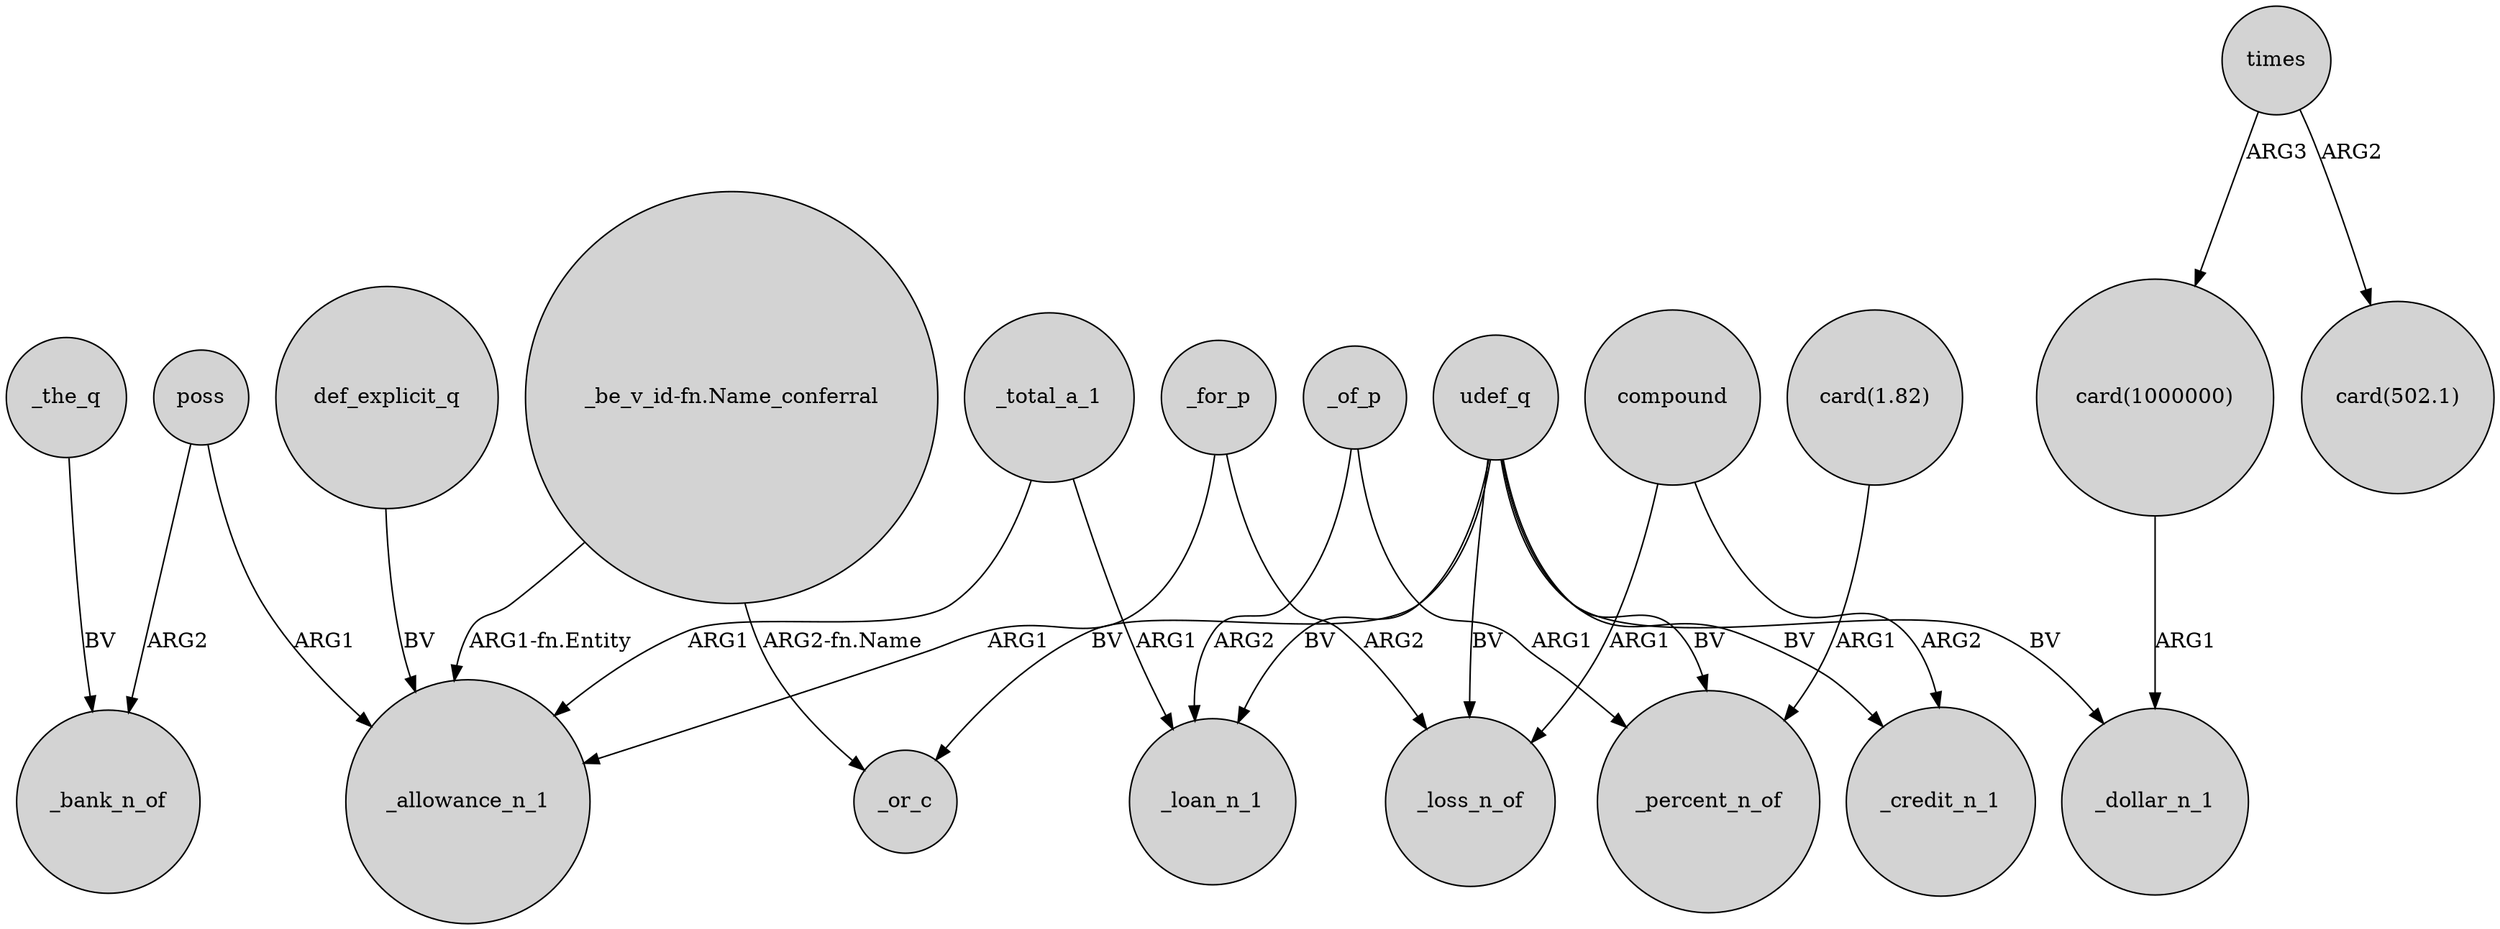 digraph {
	node [shape=circle style=filled]
	_the_q -> _bank_n_of [label=BV]
	"_be_v_id-fn.Name_conferral" -> _or_c [label="ARG2-fn.Name"]
	udef_q -> _loan_n_1 [label=BV]
	"_be_v_id-fn.Name_conferral" -> _allowance_n_1 [label="ARG1-fn.Entity"]
	times -> "card(1000000)" [label=ARG3]
	_of_p -> _percent_n_of [label=ARG1]
	_total_a_1 -> _loan_n_1 [label=ARG1]
	udef_q -> _or_c [label=BV]
	def_explicit_q -> _allowance_n_1 [label=BV]
	compound -> _loss_n_of [label=ARG1]
	times -> "card(502.1)" [label=ARG2]
	udef_q -> _percent_n_of [label=BV]
	poss -> _bank_n_of [label=ARG2]
	udef_q -> _loss_n_of [label=BV]
	_for_p -> _allowance_n_1 [label=ARG1]
	compound -> _credit_n_1 [label=ARG2]
	udef_q -> _dollar_n_1 [label=BV]
	"card(1000000)" -> _dollar_n_1 [label=ARG1]
	udef_q -> _credit_n_1 [label=BV]
	_of_p -> _loan_n_1 [label=ARG2]
	_for_p -> _loss_n_of [label=ARG2]
	poss -> _allowance_n_1 [label=ARG1]
	"card(1.82)" -> _percent_n_of [label=ARG1]
	_total_a_1 -> _allowance_n_1 [label=ARG1]
}

